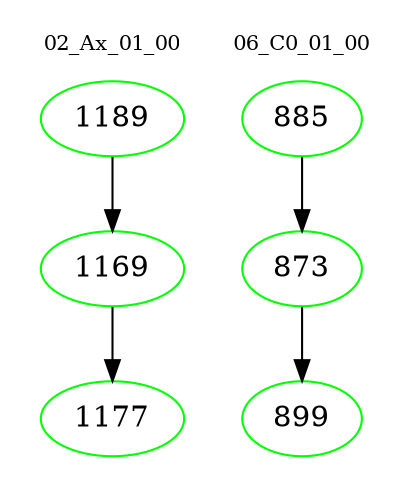 digraph{
subgraph cluster_0 {
color = white
label = "02_Ax_01_00";
fontsize=10;
T0_1189 [label="1189", color="green"]
T0_1189 -> T0_1169 [color="black"]
T0_1169 [label="1169", color="green"]
T0_1169 -> T0_1177 [color="black"]
T0_1177 [label="1177", color="green"]
}
subgraph cluster_1 {
color = white
label = "06_C0_01_00";
fontsize=10;
T1_885 [label="885", color="green"]
T1_885 -> T1_873 [color="black"]
T1_873 [label="873", color="green"]
T1_873 -> T1_899 [color="black"]
T1_899 [label="899", color="green"]
}
}
